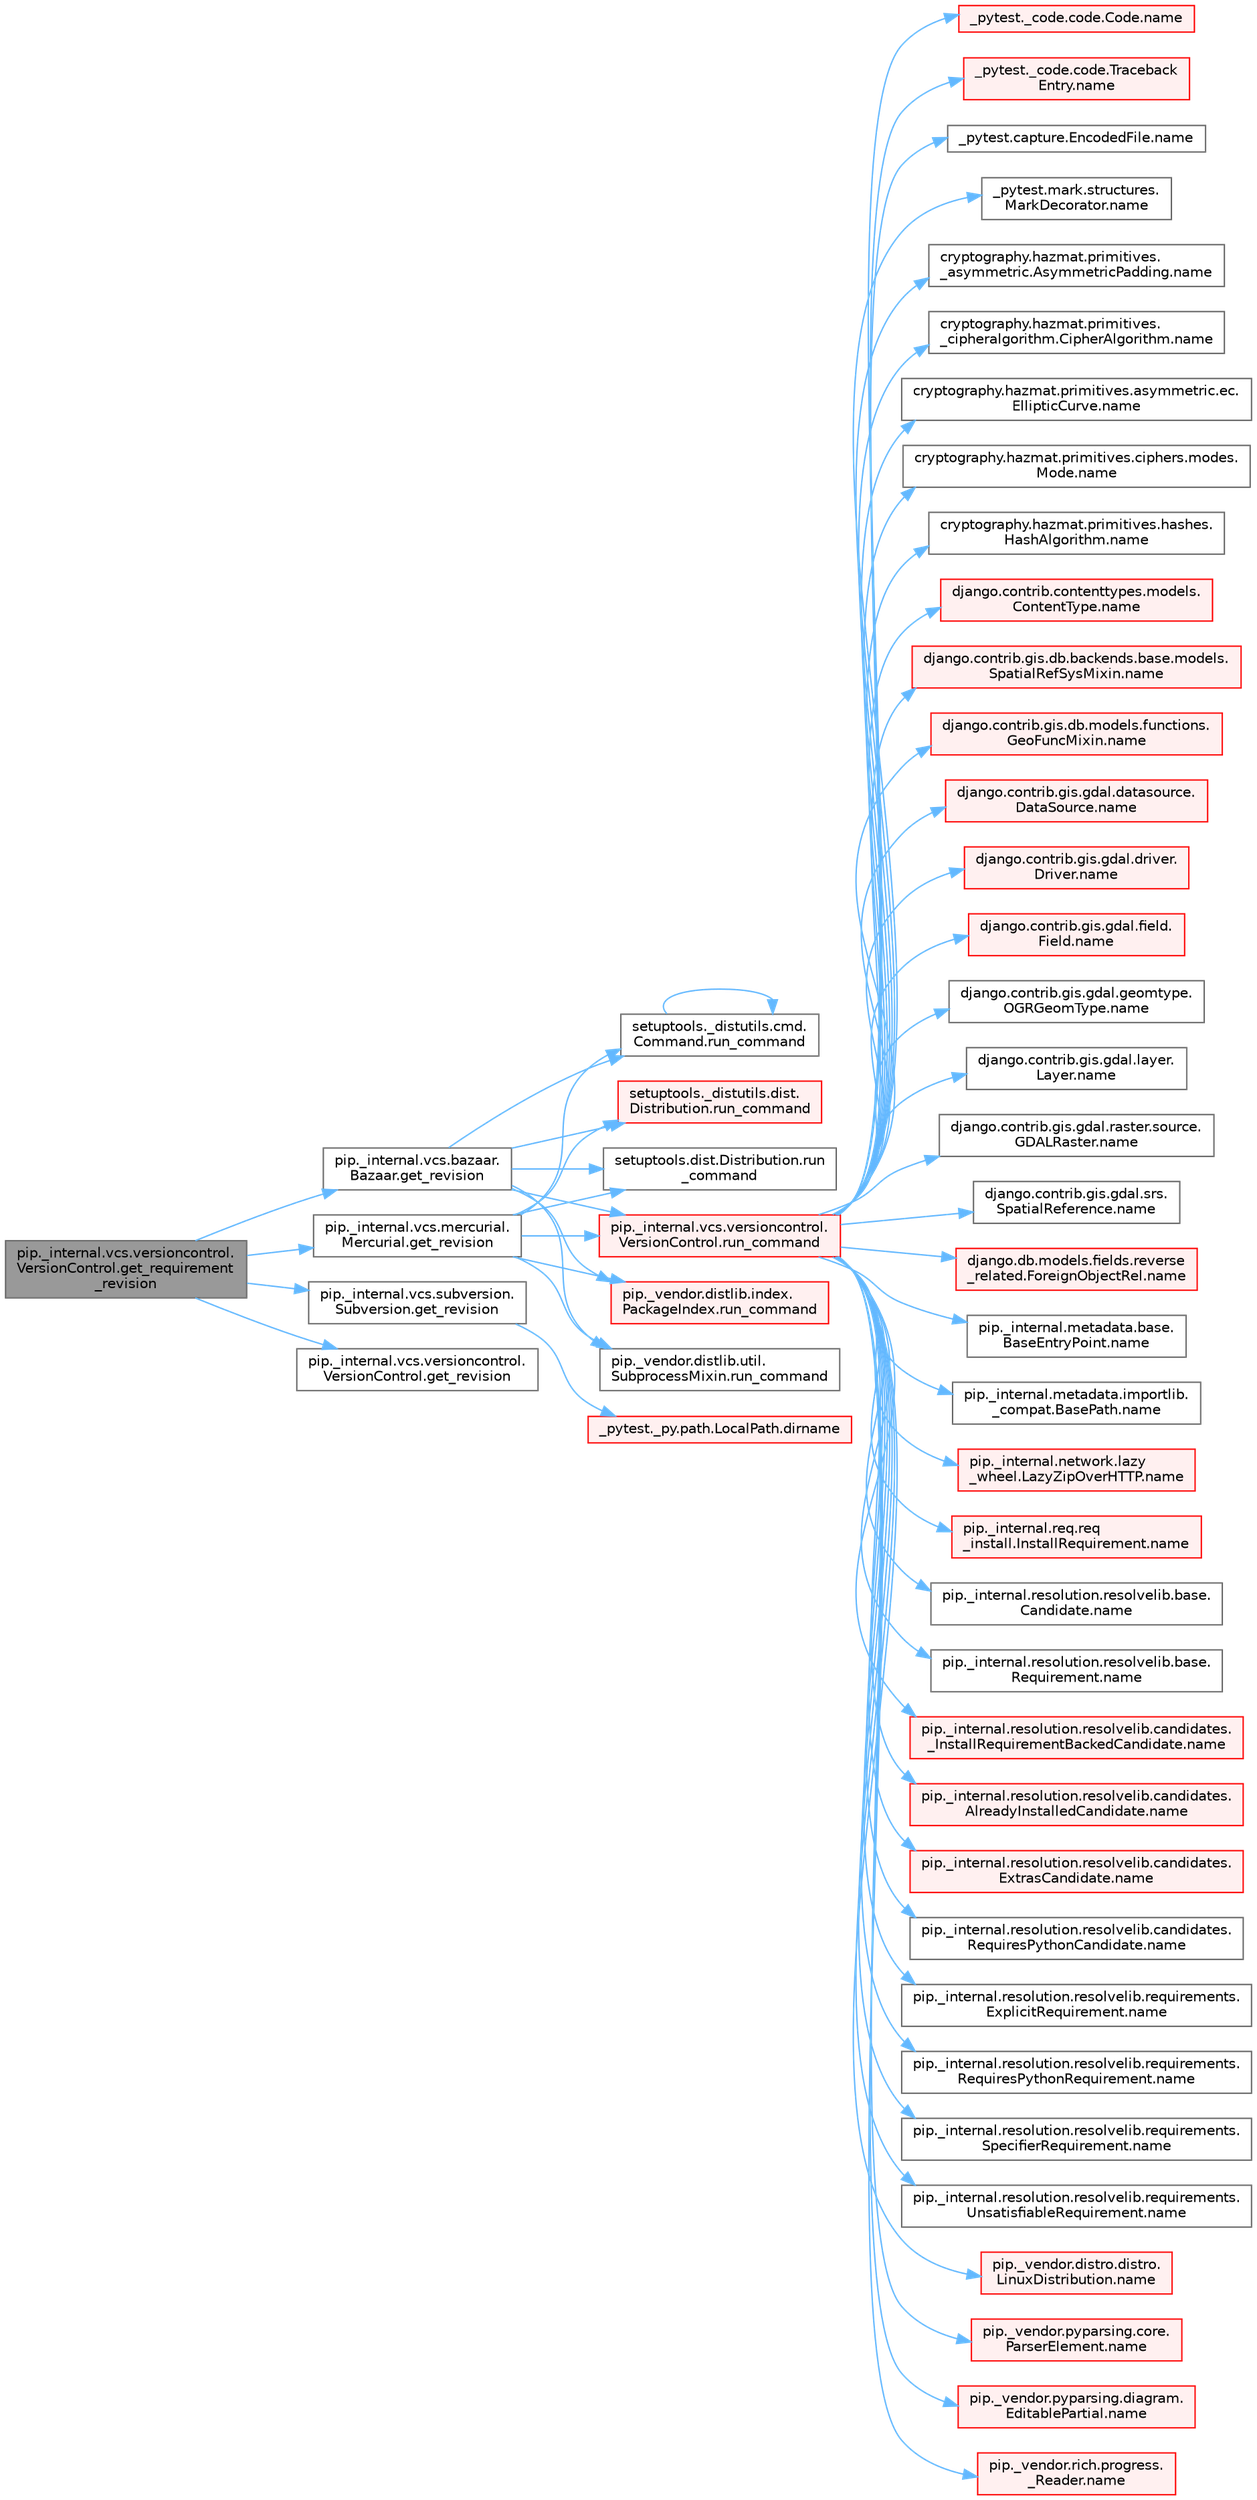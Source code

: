 digraph "pip._internal.vcs.versioncontrol.VersionControl.get_requirement_revision"
{
 // LATEX_PDF_SIZE
  bgcolor="transparent";
  edge [fontname=Helvetica,fontsize=10,labelfontname=Helvetica,labelfontsize=10];
  node [fontname=Helvetica,fontsize=10,shape=box,height=0.2,width=0.4];
  rankdir="LR";
  Node1 [id="Node000001",label="pip._internal.vcs.versioncontrol.\lVersionControl.get_requirement\l_revision",height=0.2,width=0.4,color="gray40", fillcolor="grey60", style="filled", fontcolor="black",tooltip=" "];
  Node1 -> Node2 [id="edge1_Node000001_Node000002",color="steelblue1",style="solid",tooltip=" "];
  Node2 [id="Node000002",label="pip._internal.vcs.bazaar.\lBazaar.get_revision",height=0.2,width=0.4,color="grey40", fillcolor="white", style="filled",URL="$classpip_1_1__internal_1_1vcs_1_1bazaar_1_1_bazaar.html#a1c1d94fd7c494b376d82874c99857903",tooltip=" "];
  Node2 -> Node3 [id="edge2_Node000002_Node000003",color="steelblue1",style="solid",tooltip=" "];
  Node3 [id="Node000003",label="pip._internal.vcs.versioncontrol.\lVersionControl.run_command",height=0.2,width=0.4,color="red", fillcolor="#FFF0F0", style="filled",URL="$classpip_1_1__internal_1_1vcs_1_1versioncontrol_1_1_version_control.html#a7f3113dd29f4badd64da85b03c42c02c",tooltip=" "];
  Node3 -> Node4 [id="edge3_Node000003_Node000004",color="steelblue1",style="solid",tooltip=" "];
  Node4 [id="Node000004",label="_pytest._code.code.Code.name",height=0.2,width=0.4,color="red", fillcolor="#FFF0F0", style="filled",URL="$class__pytest_1_1__code_1_1code_1_1_code.html#a1f3cbc53ca6df4a1bab12183694b6e78",tooltip=" "];
  Node3 -> Node16 [id="edge4_Node000003_Node000016",color="steelblue1",style="solid",tooltip=" "];
  Node16 [id="Node000016",label="_pytest._code.code.Traceback\lEntry.name",height=0.2,width=0.4,color="red", fillcolor="#FFF0F0", style="filled",URL="$class__pytest_1_1__code_1_1code_1_1_traceback_entry.html#a106b95c0753f41669fbfb8ee4c11ad3d",tooltip=" "];
  Node3 -> Node18 [id="edge5_Node000003_Node000018",color="steelblue1",style="solid",tooltip=" "];
  Node18 [id="Node000018",label="_pytest.capture.EncodedFile.name",height=0.2,width=0.4,color="grey40", fillcolor="white", style="filled",URL="$class__pytest_1_1capture_1_1_encoded_file.html#a738c73b5de21c7261d9e51f71e4f0397",tooltip=" "];
  Node3 -> Node19 [id="edge6_Node000003_Node000019",color="steelblue1",style="solid",tooltip=" "];
  Node19 [id="Node000019",label="_pytest.mark.structures.\lMarkDecorator.name",height=0.2,width=0.4,color="grey40", fillcolor="white", style="filled",URL="$class__pytest_1_1mark_1_1structures_1_1_mark_decorator.html#ae8f66760cda125450e0e3bd38689c72f",tooltip=" "];
  Node3 -> Node20 [id="edge7_Node000003_Node000020",color="steelblue1",style="solid",tooltip=" "];
  Node20 [id="Node000020",label="cryptography.hazmat.primitives.\l_asymmetric.AsymmetricPadding.name",height=0.2,width=0.4,color="grey40", fillcolor="white", style="filled",URL="$classcryptography_1_1hazmat_1_1primitives_1_1__asymmetric_1_1_asymmetric_padding.html#a8f72e8284cb336861a873ed5ce0e39b5",tooltip=" "];
  Node3 -> Node21 [id="edge8_Node000003_Node000021",color="steelblue1",style="solid",tooltip=" "];
  Node21 [id="Node000021",label="cryptography.hazmat.primitives.\l_cipheralgorithm.CipherAlgorithm.name",height=0.2,width=0.4,color="grey40", fillcolor="white", style="filled",URL="$classcryptography_1_1hazmat_1_1primitives_1_1__cipheralgorithm_1_1_cipher_algorithm.html#a50567a5c3388450ab7aa883ab34a1ac7",tooltip=" "];
  Node3 -> Node22 [id="edge9_Node000003_Node000022",color="steelblue1",style="solid",tooltip=" "];
  Node22 [id="Node000022",label="cryptography.hazmat.primitives.asymmetric.ec.\lEllipticCurve.name",height=0.2,width=0.4,color="grey40", fillcolor="white", style="filled",URL="$classcryptography_1_1hazmat_1_1primitives_1_1asymmetric_1_1ec_1_1_elliptic_curve.html#a2775c4e945309a6c7ea33dace1698a60",tooltip=" "];
  Node3 -> Node23 [id="edge10_Node000003_Node000023",color="steelblue1",style="solid",tooltip=" "];
  Node23 [id="Node000023",label="cryptography.hazmat.primitives.ciphers.modes.\lMode.name",height=0.2,width=0.4,color="grey40", fillcolor="white", style="filled",URL="$classcryptography_1_1hazmat_1_1primitives_1_1ciphers_1_1modes_1_1_mode.html#a99d93fd1370a2abbb5bb5cffbd5ff0f7",tooltip=" "];
  Node3 -> Node24 [id="edge11_Node000003_Node000024",color="steelblue1",style="solid",tooltip=" "];
  Node24 [id="Node000024",label="cryptography.hazmat.primitives.hashes.\lHashAlgorithm.name",height=0.2,width=0.4,color="grey40", fillcolor="white", style="filled",URL="$classcryptography_1_1hazmat_1_1primitives_1_1hashes_1_1_hash_algorithm.html#a42c7e1582d9b46a015774af9e5cbbb0b",tooltip=" "];
  Node3 -> Node25 [id="edge12_Node000003_Node000025",color="steelblue1",style="solid",tooltip=" "];
  Node25 [id="Node000025",label="django.contrib.contenttypes.models.\lContentType.name",height=0.2,width=0.4,color="red", fillcolor="#FFF0F0", style="filled",URL="$classdjango_1_1contrib_1_1contenttypes_1_1models_1_1_content_type.html#a305b62f56597bb2e4823dcf5e6ccdcf8",tooltip=" "];
  Node3 -> Node27 [id="edge13_Node000003_Node000027",color="steelblue1",style="solid",tooltip=" "];
  Node27 [id="Node000027",label="django.contrib.gis.db.backends.base.models.\lSpatialRefSysMixin.name",height=0.2,width=0.4,color="red", fillcolor="#FFF0F0", style="filled",URL="$classdjango_1_1contrib_1_1gis_1_1db_1_1backends_1_1base_1_1models_1_1_spatial_ref_sys_mixin.html#a56fe36e786b49160249395f453dd1cab",tooltip=" "];
  Node3 -> Node57 [id="edge14_Node000003_Node000057",color="steelblue1",style="solid",tooltip=" "];
  Node57 [id="Node000057",label="django.contrib.gis.db.models.functions.\lGeoFuncMixin.name",height=0.2,width=0.4,color="red", fillcolor="#FFF0F0", style="filled",URL="$classdjango_1_1contrib_1_1gis_1_1db_1_1models_1_1functions_1_1_geo_func_mixin.html#adeeb6b2c9db337396468712e919af622",tooltip=" "];
  Node3 -> Node58 [id="edge15_Node000003_Node000058",color="steelblue1",style="solid",tooltip=" "];
  Node58 [id="Node000058",label="django.contrib.gis.gdal.datasource.\lDataSource.name",height=0.2,width=0.4,color="red", fillcolor="#FFF0F0", style="filled",URL="$classdjango_1_1contrib_1_1gis_1_1gdal_1_1datasource_1_1_data_source.html#aaa98728c7ef6f4d96c689550e8af3ed5",tooltip=" "];
  Node3 -> Node72 [id="edge16_Node000003_Node000072",color="steelblue1",style="solid",tooltip=" "];
  Node72 [id="Node000072",label="django.contrib.gis.gdal.driver.\lDriver.name",height=0.2,width=0.4,color="red", fillcolor="#FFF0F0", style="filled",URL="$classdjango_1_1contrib_1_1gis_1_1gdal_1_1driver_1_1_driver.html#aaa5d4d1b9fd762839db84d1e56e36b7f",tooltip=" "];
  Node3 -> Node73 [id="edge17_Node000003_Node000073",color="steelblue1",style="solid",tooltip=" "];
  Node73 [id="Node000073",label="django.contrib.gis.gdal.field.\lField.name",height=0.2,width=0.4,color="red", fillcolor="#FFF0F0", style="filled",URL="$classdjango_1_1contrib_1_1gis_1_1gdal_1_1field_1_1_field.html#a28a3b0af5006d5abf34d5b1497011368",tooltip=" "];
  Node3 -> Node74 [id="edge18_Node000003_Node000074",color="steelblue1",style="solid",tooltip=" "];
  Node74 [id="Node000074",label="django.contrib.gis.gdal.geomtype.\lOGRGeomType.name",height=0.2,width=0.4,color="grey40", fillcolor="white", style="filled",URL="$classdjango_1_1contrib_1_1gis_1_1gdal_1_1geomtype_1_1_o_g_r_geom_type.html#a719b3100682ab8df79fd8a2484163b8e",tooltip=" "];
  Node3 -> Node75 [id="edge19_Node000003_Node000075",color="steelblue1",style="solid",tooltip=" "];
  Node75 [id="Node000075",label="django.contrib.gis.gdal.layer.\lLayer.name",height=0.2,width=0.4,color="grey40", fillcolor="white", style="filled",URL="$classdjango_1_1contrib_1_1gis_1_1gdal_1_1layer_1_1_layer.html#a53791d8e2fe8b1ca86b426a625e7d66c",tooltip=" "];
  Node3 -> Node76 [id="edge20_Node000003_Node000076",color="steelblue1",style="solid",tooltip=" "];
  Node76 [id="Node000076",label="django.contrib.gis.gdal.raster.source.\lGDALRaster.name",height=0.2,width=0.4,color="grey40", fillcolor="white", style="filled",URL="$classdjango_1_1contrib_1_1gis_1_1gdal_1_1raster_1_1source_1_1_g_d_a_l_raster.html#a6cca2a8eca0ab4ff2e89f0f0cce590d1",tooltip=" "];
  Node3 -> Node77 [id="edge21_Node000003_Node000077",color="steelblue1",style="solid",tooltip=" "];
  Node77 [id="Node000077",label="django.contrib.gis.gdal.srs.\lSpatialReference.name",height=0.2,width=0.4,color="grey40", fillcolor="white", style="filled",URL="$classdjango_1_1contrib_1_1gis_1_1gdal_1_1srs_1_1_spatial_reference.html#ac2c9d37b41ae1a91ca63a7046590d603",tooltip=" "];
  Node3 -> Node78 [id="edge22_Node000003_Node000078",color="steelblue1",style="solid",tooltip=" "];
  Node78 [id="Node000078",label="django.db.models.fields.reverse\l_related.ForeignObjectRel.name",height=0.2,width=0.4,color="red", fillcolor="#FFF0F0", style="filled",URL="$classdjango_1_1db_1_1models_1_1fields_1_1reverse__related_1_1_foreign_object_rel.html#a5c0c2387142987d2c9582e677e90b5d7",tooltip=" "];
  Node3 -> Node391 [id="edge23_Node000003_Node000391",color="steelblue1",style="solid",tooltip=" "];
  Node391 [id="Node000391",label="pip._internal.metadata.base.\lBaseEntryPoint.name",height=0.2,width=0.4,color="grey40", fillcolor="white", style="filled",URL="$classpip_1_1__internal_1_1metadata_1_1base_1_1_base_entry_point.html#acd0c7299966258aeb0876da26520233d",tooltip=" "];
  Node3 -> Node392 [id="edge24_Node000003_Node000392",color="steelblue1",style="solid",tooltip=" "];
  Node392 [id="Node000392",label="pip._internal.metadata.importlib.\l_compat.BasePath.name",height=0.2,width=0.4,color="grey40", fillcolor="white", style="filled",URL="$classpip_1_1__internal_1_1metadata_1_1importlib_1_1__compat_1_1_base_path.html#aa5b4e00be6be00e1bd599909ae50bc00",tooltip=" "];
  Node3 -> Node393 [id="edge25_Node000003_Node000393",color="steelblue1",style="solid",tooltip=" "];
  Node393 [id="Node000393",label="pip._internal.network.lazy\l_wheel.LazyZipOverHTTP.name",height=0.2,width=0.4,color="red", fillcolor="#FFF0F0", style="filled",URL="$classpip_1_1__internal_1_1network_1_1lazy__wheel_1_1_lazy_zip_over_h_t_t_p.html#a59403bb703d375caa6c1dda7573257a1",tooltip=" "];
  Node3 -> Node394 [id="edge26_Node000003_Node000394",color="steelblue1",style="solid",tooltip=" "];
  Node394 [id="Node000394",label="pip._internal.req.req\l_install.InstallRequirement.name",height=0.2,width=0.4,color="red", fillcolor="#FFF0F0", style="filled",URL="$classpip_1_1__internal_1_1req_1_1req__install_1_1_install_requirement.html#a6b019e16ae98576ae64c68e0f5824e34",tooltip=" "];
  Node3 -> Node402 [id="edge27_Node000003_Node000402",color="steelblue1",style="solid",tooltip=" "];
  Node402 [id="Node000402",label="pip._internal.resolution.resolvelib.base.\lCandidate.name",height=0.2,width=0.4,color="grey40", fillcolor="white", style="filled",URL="$classpip_1_1__internal_1_1resolution_1_1resolvelib_1_1base_1_1_candidate.html#a7000e68e912182072a011f9df0c142ee",tooltip=" "];
  Node3 -> Node403 [id="edge28_Node000003_Node000403",color="steelblue1",style="solid",tooltip=" "];
  Node403 [id="Node000403",label="pip._internal.resolution.resolvelib.base.\lRequirement.name",height=0.2,width=0.4,color="grey40", fillcolor="white", style="filled",URL="$classpip_1_1__internal_1_1resolution_1_1resolvelib_1_1base_1_1_requirement.html#a013752876d4b3521f3a087987b443d90",tooltip=" "];
  Node3 -> Node404 [id="edge29_Node000003_Node000404",color="steelblue1",style="solid",tooltip=" "];
  Node404 [id="Node000404",label="pip._internal.resolution.resolvelib.candidates.\l_InstallRequirementBackedCandidate.name",height=0.2,width=0.4,color="red", fillcolor="#FFF0F0", style="filled",URL="$classpip_1_1__internal_1_1resolution_1_1resolvelib_1_1candidates_1_1___install_requirement_backed_candidate.html#a1538a825241b855a4abf51d6bf616cde",tooltip=" "];
  Node3 -> Node488 [id="edge30_Node000003_Node000488",color="steelblue1",style="solid",tooltip=" "];
  Node488 [id="Node000488",label="pip._internal.resolution.resolvelib.candidates.\lAlreadyInstalledCandidate.name",height=0.2,width=0.4,color="red", fillcolor="#FFF0F0", style="filled",URL="$classpip_1_1__internal_1_1resolution_1_1resolvelib_1_1candidates_1_1_already_installed_candidate.html#a0f4ae3f092daa140dc8bda04e8d0f2d0",tooltip=" "];
  Node3 -> Node489 [id="edge31_Node000003_Node000489",color="steelblue1",style="solid",tooltip=" "];
  Node489 [id="Node000489",label="pip._internal.resolution.resolvelib.candidates.\lExtrasCandidate.name",height=0.2,width=0.4,color="red", fillcolor="#FFF0F0", style="filled",URL="$classpip_1_1__internal_1_1resolution_1_1resolvelib_1_1candidates_1_1_extras_candidate.html#a6e13b1ab724cd7af8b22cadb37352b31",tooltip=" "];
  Node3 -> Node527 [id="edge32_Node000003_Node000527",color="steelblue1",style="solid",tooltip=" "];
  Node527 [id="Node000527",label="pip._internal.resolution.resolvelib.candidates.\lRequiresPythonCandidate.name",height=0.2,width=0.4,color="grey40", fillcolor="white", style="filled",URL="$classpip_1_1__internal_1_1resolution_1_1resolvelib_1_1candidates_1_1_requires_python_candidate.html#aeff13058676b07d1b67feed53749d838",tooltip=" "];
  Node3 -> Node528 [id="edge33_Node000003_Node000528",color="steelblue1",style="solid",tooltip=" "];
  Node528 [id="Node000528",label="pip._internal.resolution.resolvelib.requirements.\lExplicitRequirement.name",height=0.2,width=0.4,color="grey40", fillcolor="white", style="filled",URL="$classpip_1_1__internal_1_1resolution_1_1resolvelib_1_1requirements_1_1_explicit_requirement.html#a3e8f9b07c17be864b1a90cc2f5e87b35",tooltip=" "];
  Node3 -> Node529 [id="edge34_Node000003_Node000529",color="steelblue1",style="solid",tooltip=" "];
  Node529 [id="Node000529",label="pip._internal.resolution.resolvelib.requirements.\lRequiresPythonRequirement.name",height=0.2,width=0.4,color="grey40", fillcolor="white", style="filled",URL="$classpip_1_1__internal_1_1resolution_1_1resolvelib_1_1requirements_1_1_requires_python_requirement.html#ac555e717a97ebb38cb2ad735939cf8b8",tooltip=" "];
  Node3 -> Node530 [id="edge35_Node000003_Node000530",color="steelblue1",style="solid",tooltip=" "];
  Node530 [id="Node000530",label="pip._internal.resolution.resolvelib.requirements.\lSpecifierRequirement.name",height=0.2,width=0.4,color="grey40", fillcolor="white", style="filled",URL="$classpip_1_1__internal_1_1resolution_1_1resolvelib_1_1requirements_1_1_specifier_requirement.html#af2ae64f787d166605910d13457564fd9",tooltip=" "];
  Node3 -> Node531 [id="edge36_Node000003_Node000531",color="steelblue1",style="solid",tooltip=" "];
  Node531 [id="Node000531",label="pip._internal.resolution.resolvelib.requirements.\lUnsatisfiableRequirement.name",height=0.2,width=0.4,color="grey40", fillcolor="white", style="filled",URL="$classpip_1_1__internal_1_1resolution_1_1resolvelib_1_1requirements_1_1_unsatisfiable_requirement.html#a78f7012fa925a93d5600232bf2bc9728",tooltip=" "];
  Node3 -> Node532 [id="edge37_Node000003_Node000532",color="steelblue1",style="solid",tooltip=" "];
  Node532 [id="Node000532",label="pip._vendor.distro.distro.\lLinuxDistribution.name",height=0.2,width=0.4,color="red", fillcolor="#FFF0F0", style="filled",URL="$classpip_1_1__vendor_1_1distro_1_1distro_1_1_linux_distribution.html#a0f30009e5f86e89a27bd187e8a759e32",tooltip=" "];
  Node3 -> Node593 [id="edge38_Node000003_Node000593",color="steelblue1",style="solid",tooltip=" "];
  Node593 [id="Node000593",label="pip._vendor.pyparsing.core.\lParserElement.name",height=0.2,width=0.4,color="red", fillcolor="#FFF0F0", style="filled",URL="$classpip_1_1__vendor_1_1pyparsing_1_1core_1_1_parser_element.html#ad7db196655f86eaadabd81c40af25717",tooltip=" "];
  Node3 -> Node691 [id="edge39_Node000003_Node000691",color="steelblue1",style="solid",tooltip=" "];
  Node691 [id="Node000691",label="pip._vendor.pyparsing.diagram.\lEditablePartial.name",height=0.2,width=0.4,color="red", fillcolor="#FFF0F0", style="filled",URL="$classpip_1_1__vendor_1_1pyparsing_1_1diagram_1_1_editable_partial.html#a3c8365249bd6514fce002d62622de581",tooltip=" "];
  Node3 -> Node695 [id="edge40_Node000003_Node000695",color="steelblue1",style="solid",tooltip=" "];
  Node695 [id="Node000695",label="pip._vendor.rich.progress.\l_Reader.name",height=0.2,width=0.4,color="red", fillcolor="#FFF0F0", style="filled",URL="$classpip_1_1__vendor_1_1rich_1_1progress_1_1___reader.html#a545f897ce86cf3e798598cb200357c13",tooltip=" "];
  Node2 -> Node4358 [id="edge41_Node000002_Node004358",color="steelblue1",style="solid",tooltip=" "];
  Node4358 [id="Node004358",label="pip._vendor.distlib.index.\lPackageIndex.run_command",height=0.2,width=0.4,color="red", fillcolor="#FFF0F0", style="filled",URL="$classpip_1_1__vendor_1_1distlib_1_1index_1_1_package_index.html#acd7bac9eea76a4f817fcadc41b2c9892",tooltip=" "];
  Node2 -> Node4359 [id="edge42_Node000002_Node004359",color="steelblue1",style="solid",tooltip=" "];
  Node4359 [id="Node004359",label="pip._vendor.distlib.util.\lSubprocessMixin.run_command",height=0.2,width=0.4,color="grey40", fillcolor="white", style="filled",URL="$classpip_1_1__vendor_1_1distlib_1_1util_1_1_subprocess_mixin.html#a67b639c1839416a8a0e96ca282d92002",tooltip=" "];
  Node2 -> Node4360 [id="edge43_Node000002_Node004360",color="steelblue1",style="solid",tooltip=" "];
  Node4360 [id="Node004360",label="setuptools._distutils.cmd.\lCommand.run_command",height=0.2,width=0.4,color="grey40", fillcolor="white", style="filled",URL="$classsetuptools_1_1__distutils_1_1cmd_1_1_command.html#a4563751ee7f1d9e8fab0309f53ba8296",tooltip=" "];
  Node4360 -> Node4360 [id="edge44_Node004360_Node004360",color="steelblue1",style="solid",tooltip=" "];
  Node2 -> Node4361 [id="edge45_Node000002_Node004361",color="steelblue1",style="solid",tooltip=" "];
  Node4361 [id="Node004361",label="setuptools._distutils.dist.\lDistribution.run_command",height=0.2,width=0.4,color="red", fillcolor="#FFF0F0", style="filled",URL="$classsetuptools_1_1__distutils_1_1dist_1_1_distribution.html#af88f5c28eb0069f7f38d97a6ec0b6aa3",tooltip=" "];
  Node2 -> Node4372 [id="edge46_Node000002_Node004372",color="steelblue1",style="solid",tooltip=" "];
  Node4372 [id="Node004372",label="setuptools.dist.Distribution.run\l_command",height=0.2,width=0.4,color="grey40", fillcolor="white", style="filled",URL="$classsetuptools_1_1dist_1_1_distribution.html#ada44d31a730845b467a60aa9fb177bd0",tooltip=" "];
  Node1 -> Node4527 [id="edge47_Node000001_Node004527",color="steelblue1",style="solid",tooltip=" "];
  Node4527 [id="Node004527",label="pip._internal.vcs.mercurial.\lMercurial.get_revision",height=0.2,width=0.4,color="grey40", fillcolor="white", style="filled",URL="$classpip_1_1__internal_1_1vcs_1_1mercurial_1_1_mercurial.html#ab89d500793ab8eeb2d882e5ee5835236",tooltip=" "];
  Node4527 -> Node3 [id="edge48_Node004527_Node000003",color="steelblue1",style="solid",tooltip=" "];
  Node4527 -> Node4358 [id="edge49_Node004527_Node004358",color="steelblue1",style="solid",tooltip=" "];
  Node4527 -> Node4359 [id="edge50_Node004527_Node004359",color="steelblue1",style="solid",tooltip=" "];
  Node4527 -> Node4360 [id="edge51_Node004527_Node004360",color="steelblue1",style="solid",tooltip=" "];
  Node4527 -> Node4361 [id="edge52_Node004527_Node004361",color="steelblue1",style="solid",tooltip=" "];
  Node4527 -> Node4372 [id="edge53_Node004527_Node004372",color="steelblue1",style="solid",tooltip=" "];
  Node1 -> Node4528 [id="edge54_Node000001_Node004528",color="steelblue1",style="solid",tooltip=" "];
  Node4528 [id="Node004528",label="pip._internal.vcs.subversion.\lSubversion.get_revision",height=0.2,width=0.4,color="grey40", fillcolor="white", style="filled",URL="$classpip_1_1__internal_1_1vcs_1_1subversion_1_1_subversion.html#abb1928c801e145265f46fd57b072d77d",tooltip=" "];
  Node4528 -> Node577 [id="edge55_Node004528_Node000577",color="steelblue1",style="solid",tooltip=" "];
  Node577 [id="Node000577",label="_pytest._py.path.LocalPath.dirname",height=0.2,width=0.4,color="red", fillcolor="#FFF0F0", style="filled",URL="$class__pytest_1_1__py_1_1path_1_1_local_path.html#aa1920ee3bb71bfb594e849010c5971ac",tooltip=" "];
  Node1 -> Node4529 [id="edge56_Node000001_Node004529",color="steelblue1",style="solid",tooltip=" "];
  Node4529 [id="Node004529",label="pip._internal.vcs.versioncontrol.\lVersionControl.get_revision",height=0.2,width=0.4,color="grey40", fillcolor="white", style="filled",URL="$classpip_1_1__internal_1_1vcs_1_1versioncontrol_1_1_version_control.html#a86efe4cde4c29f73bf01c10b2634963c",tooltip=" "];
}

